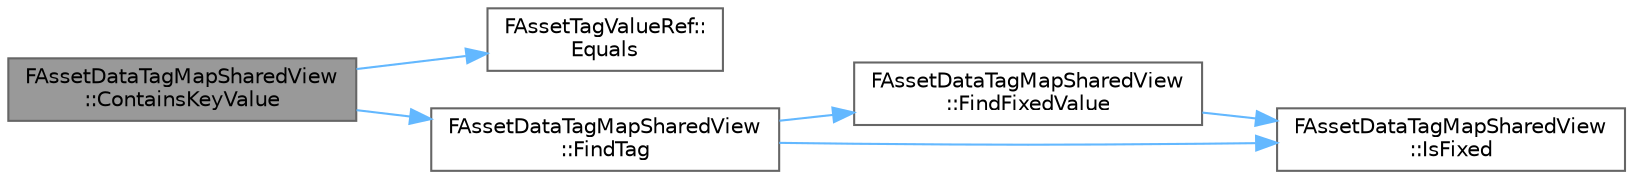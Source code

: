 digraph "FAssetDataTagMapSharedView::ContainsKeyValue"
{
 // INTERACTIVE_SVG=YES
 // LATEX_PDF_SIZE
  bgcolor="transparent";
  edge [fontname=Helvetica,fontsize=10,labelfontname=Helvetica,labelfontsize=10];
  node [fontname=Helvetica,fontsize=10,shape=box,height=0.2,width=0.4];
  rankdir="LR";
  Node1 [id="Node000001",label="FAssetDataTagMapSharedView\l::ContainsKeyValue",height=0.2,width=0.4,color="gray40", fillcolor="grey60", style="filled", fontcolor="black",tooltip="Return true if this map contains a specific key value pair."];
  Node1 -> Node2 [id="edge1_Node000001_Node000002",color="steelblue1",style="solid",tooltip=" "];
  Node2 [id="Node000002",label="FAssetTagValueRef::\lEquals",height=0.2,width=0.4,color="grey40", fillcolor="white", style="filled",URL="$d1/db3/classFAssetTagValueRef.html#a1ef5203978b82ca89f9f04b0b676a534",tooltip=" "];
  Node1 -> Node3 [id="edge2_Node000001_Node000003",color="steelblue1",style="solid",tooltip=" "];
  Node3 [id="Node000003",label="FAssetDataTagMapSharedView\l::FindTag",height=0.2,width=0.4,color="grey40", fillcolor="white", style="filled",URL="$df/d78/classFAssetDataTagMapSharedView.html#a504a7f7ea2d679ef35230e3c3cd98940",tooltip="Find a value by key and return an option indicating if it was found, and if so, what the value is."];
  Node3 -> Node4 [id="edge3_Node000003_Node000004",color="steelblue1",style="solid",tooltip=" "];
  Node4 [id="Node000004",label="FAssetDataTagMapSharedView\l::FindFixedValue",height=0.2,width=0.4,color="grey40", fillcolor="white", style="filled",URL="$df/d78/classFAssetDataTagMapSharedView.html#a32caf39714d47cd8e86efe988e57d904",tooltip=" "];
  Node4 -> Node5 [id="edge4_Node000004_Node000005",color="steelblue1",style="solid",tooltip=" "];
  Node5 [id="Node000005",label="FAssetDataTagMapSharedView\l::IsFixed",height=0.2,width=0.4,color="grey40", fillcolor="white", style="filled",URL="$df/d78/classFAssetDataTagMapSharedView.html#ad791a3f8e82c45023741163421ea2009",tooltip=" "];
  Node3 -> Node5 [id="edge5_Node000003_Node000005",color="steelblue1",style="solid",tooltip=" "];
}
